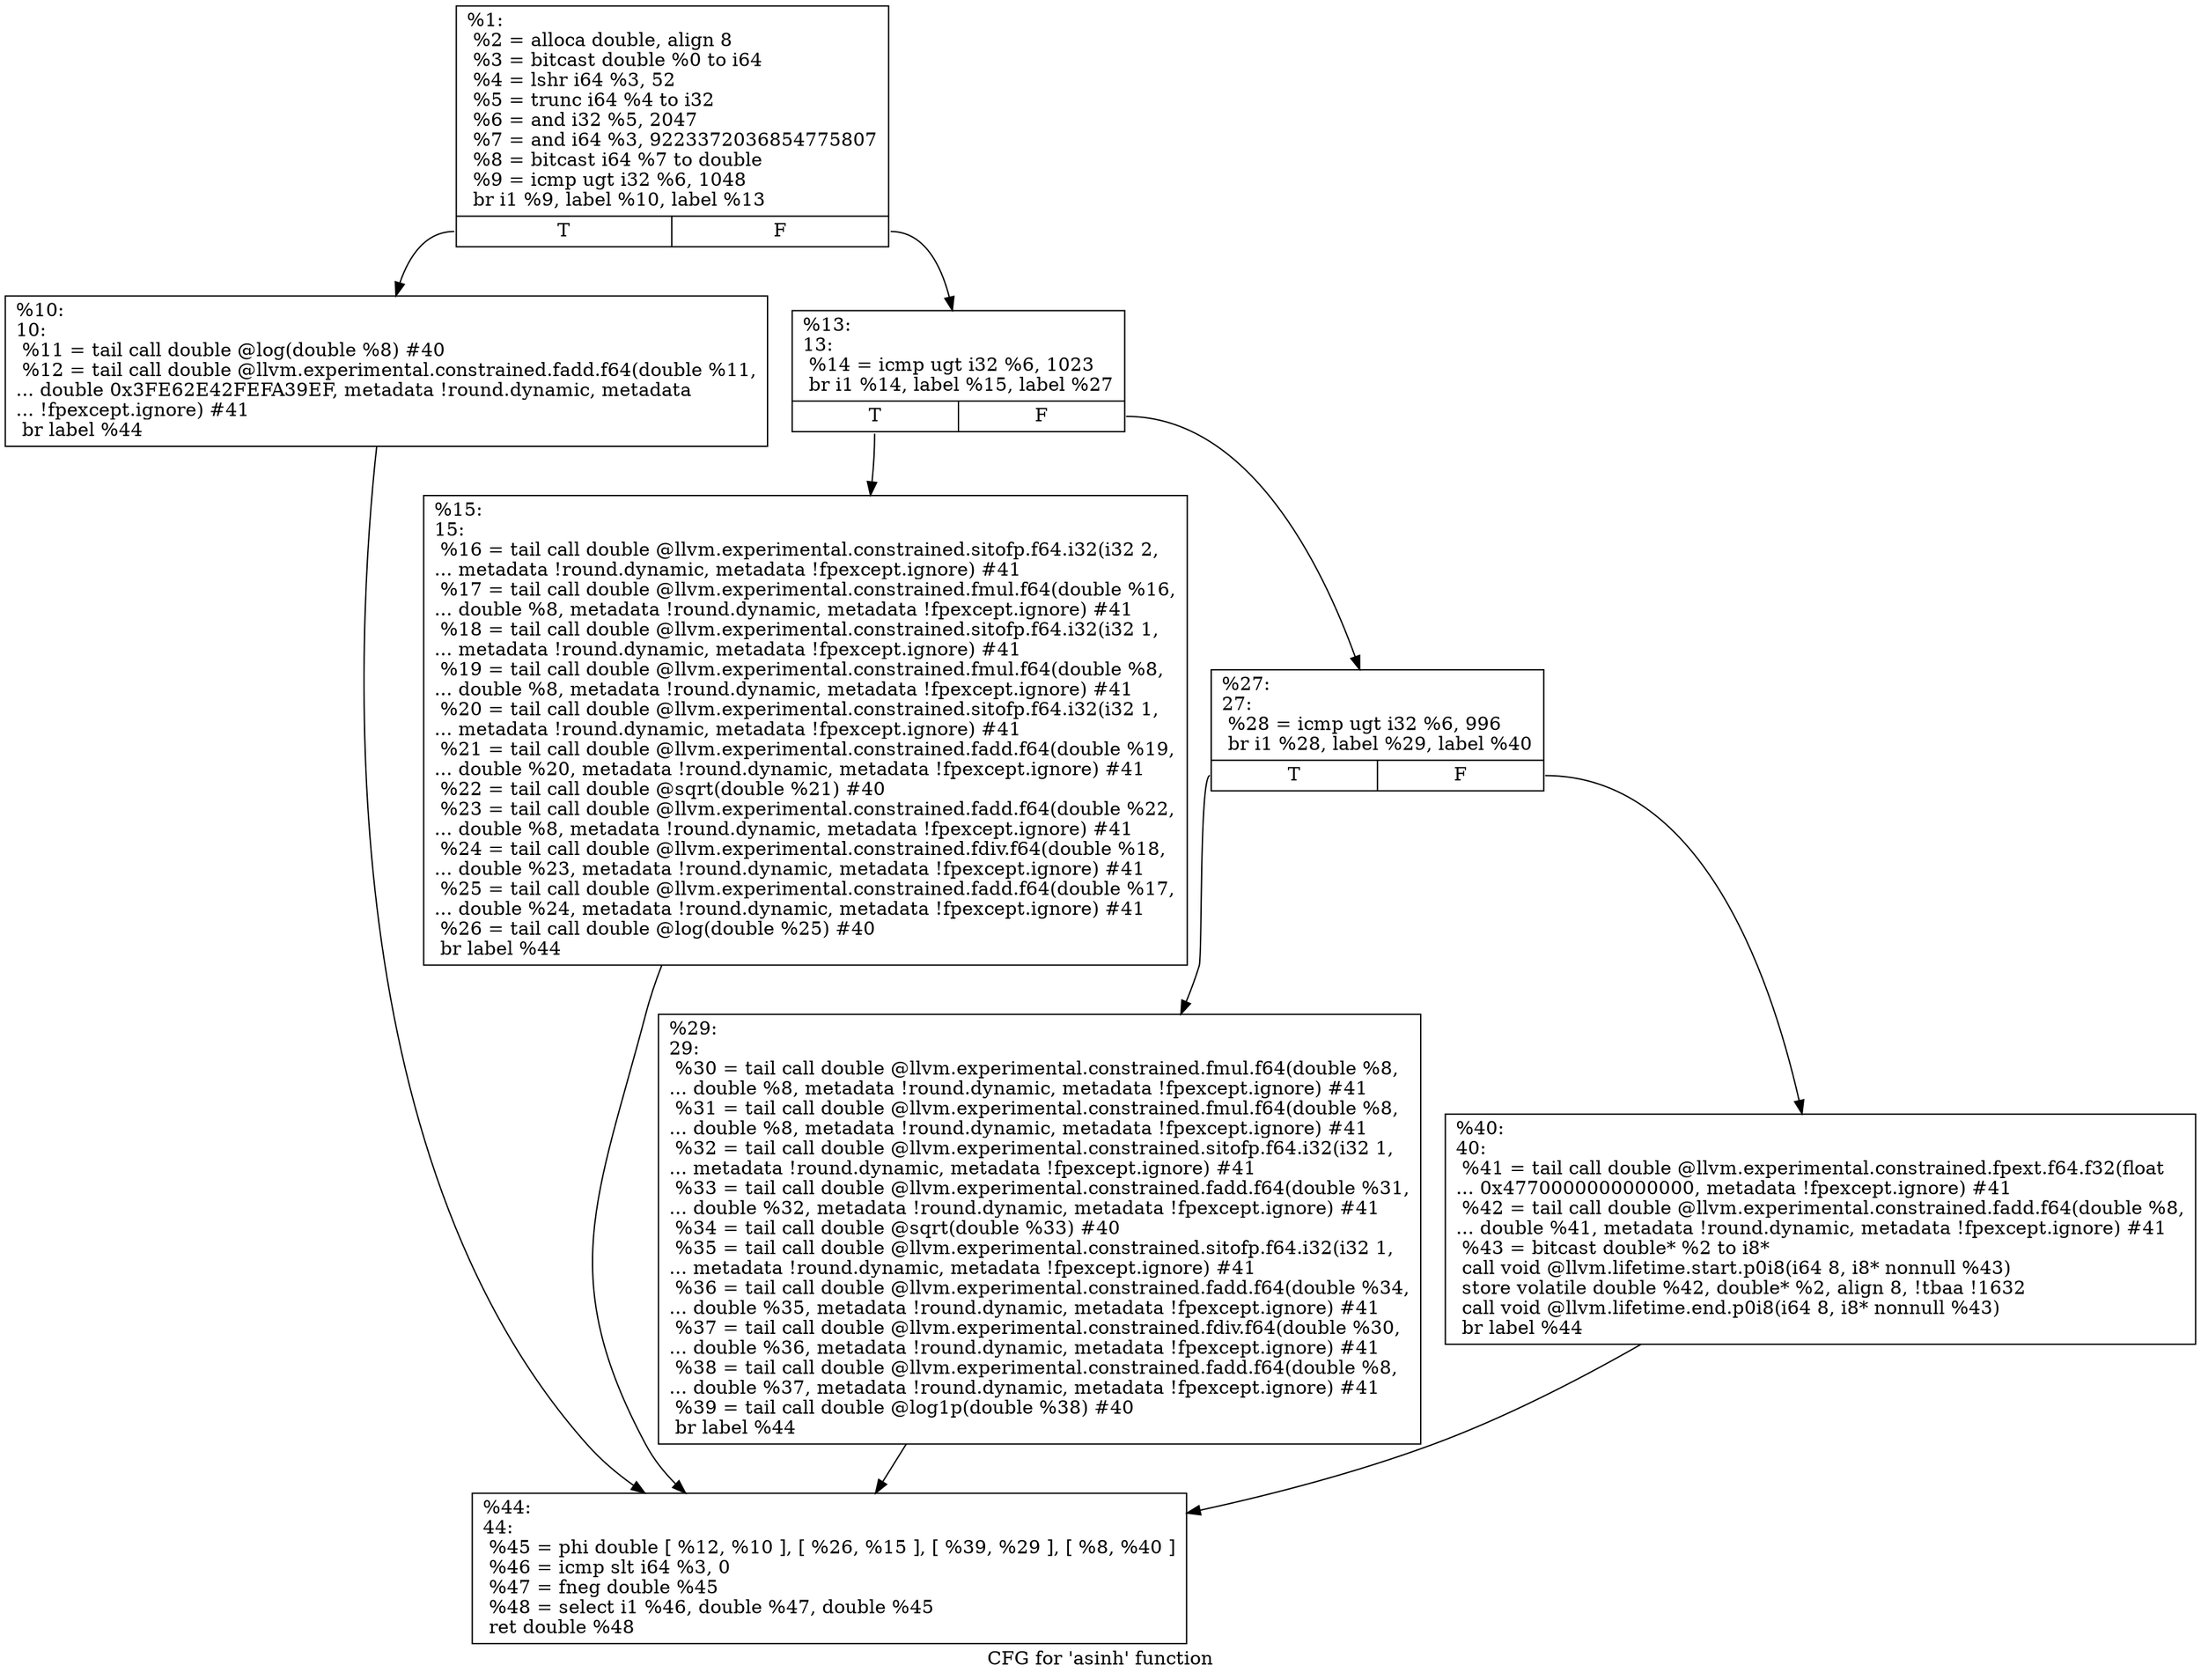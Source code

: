 digraph "CFG for 'asinh' function" {
	label="CFG for 'asinh' function";

	Node0x1d64110 [shape=record,label="{%1:\l  %2 = alloca double, align 8\l  %3 = bitcast double %0 to i64\l  %4 = lshr i64 %3, 52\l  %5 = trunc i64 %4 to i32\l  %6 = and i32 %5, 2047\l  %7 = and i64 %3, 9223372036854775807\l  %8 = bitcast i64 %7 to double\l  %9 = icmp ugt i32 %6, 1048\l  br i1 %9, label %10, label %13\l|{<s0>T|<s1>F}}"];
	Node0x1d64110:s0 -> Node0x1d64160;
	Node0x1d64110:s1 -> Node0x1d641b0;
	Node0x1d64160 [shape=record,label="{%10:\l10:                                               \l  %11 = tail call double @log(double %8) #40\l  %12 = tail call double @llvm.experimental.constrained.fadd.f64(double %11,\l... double 0x3FE62E42FEFA39EF, metadata !round.dynamic, metadata\l... !fpexcept.ignore) #41\l  br label %44\l}"];
	Node0x1d64160 -> Node0x1d64340;
	Node0x1d641b0 [shape=record,label="{%13:\l13:                                               \l  %14 = icmp ugt i32 %6, 1023\l  br i1 %14, label %15, label %27\l|{<s0>T|<s1>F}}"];
	Node0x1d641b0:s0 -> Node0x1d64200;
	Node0x1d641b0:s1 -> Node0x1d64250;
	Node0x1d64200 [shape=record,label="{%15:\l15:                                               \l  %16 = tail call double @llvm.experimental.constrained.sitofp.f64.i32(i32 2,\l... metadata !round.dynamic, metadata !fpexcept.ignore) #41\l  %17 = tail call double @llvm.experimental.constrained.fmul.f64(double %16,\l... double %8, metadata !round.dynamic, metadata !fpexcept.ignore) #41\l  %18 = tail call double @llvm.experimental.constrained.sitofp.f64.i32(i32 1,\l... metadata !round.dynamic, metadata !fpexcept.ignore) #41\l  %19 = tail call double @llvm.experimental.constrained.fmul.f64(double %8,\l... double %8, metadata !round.dynamic, metadata !fpexcept.ignore) #41\l  %20 = tail call double @llvm.experimental.constrained.sitofp.f64.i32(i32 1,\l... metadata !round.dynamic, metadata !fpexcept.ignore) #41\l  %21 = tail call double @llvm.experimental.constrained.fadd.f64(double %19,\l... double %20, metadata !round.dynamic, metadata !fpexcept.ignore) #41\l  %22 = tail call double @sqrt(double %21) #40\l  %23 = tail call double @llvm.experimental.constrained.fadd.f64(double %22,\l... double %8, metadata !round.dynamic, metadata !fpexcept.ignore) #41\l  %24 = tail call double @llvm.experimental.constrained.fdiv.f64(double %18,\l... double %23, metadata !round.dynamic, metadata !fpexcept.ignore) #41\l  %25 = tail call double @llvm.experimental.constrained.fadd.f64(double %17,\l... double %24, metadata !round.dynamic, metadata !fpexcept.ignore) #41\l  %26 = tail call double @log(double %25) #40\l  br label %44\l}"];
	Node0x1d64200 -> Node0x1d64340;
	Node0x1d64250 [shape=record,label="{%27:\l27:                                               \l  %28 = icmp ugt i32 %6, 996\l  br i1 %28, label %29, label %40\l|{<s0>T|<s1>F}}"];
	Node0x1d64250:s0 -> Node0x1d642a0;
	Node0x1d64250:s1 -> Node0x1d642f0;
	Node0x1d642a0 [shape=record,label="{%29:\l29:                                               \l  %30 = tail call double @llvm.experimental.constrained.fmul.f64(double %8,\l... double %8, metadata !round.dynamic, metadata !fpexcept.ignore) #41\l  %31 = tail call double @llvm.experimental.constrained.fmul.f64(double %8,\l... double %8, metadata !round.dynamic, metadata !fpexcept.ignore) #41\l  %32 = tail call double @llvm.experimental.constrained.sitofp.f64.i32(i32 1,\l... metadata !round.dynamic, metadata !fpexcept.ignore) #41\l  %33 = tail call double @llvm.experimental.constrained.fadd.f64(double %31,\l... double %32, metadata !round.dynamic, metadata !fpexcept.ignore) #41\l  %34 = tail call double @sqrt(double %33) #40\l  %35 = tail call double @llvm.experimental.constrained.sitofp.f64.i32(i32 1,\l... metadata !round.dynamic, metadata !fpexcept.ignore) #41\l  %36 = tail call double @llvm.experimental.constrained.fadd.f64(double %34,\l... double %35, metadata !round.dynamic, metadata !fpexcept.ignore) #41\l  %37 = tail call double @llvm.experimental.constrained.fdiv.f64(double %30,\l... double %36, metadata !round.dynamic, metadata !fpexcept.ignore) #41\l  %38 = tail call double @llvm.experimental.constrained.fadd.f64(double %8,\l... double %37, metadata !round.dynamic, metadata !fpexcept.ignore) #41\l  %39 = tail call double @log1p(double %38) #40\l  br label %44\l}"];
	Node0x1d642a0 -> Node0x1d64340;
	Node0x1d642f0 [shape=record,label="{%40:\l40:                                               \l  %41 = tail call double @llvm.experimental.constrained.fpext.f64.f32(float\l... 0x4770000000000000, metadata !fpexcept.ignore) #41\l  %42 = tail call double @llvm.experimental.constrained.fadd.f64(double %8,\l... double %41, metadata !round.dynamic, metadata !fpexcept.ignore) #41\l  %43 = bitcast double* %2 to i8*\l  call void @llvm.lifetime.start.p0i8(i64 8, i8* nonnull %43)\l  store volatile double %42, double* %2, align 8, !tbaa !1632\l  call void @llvm.lifetime.end.p0i8(i64 8, i8* nonnull %43)\l  br label %44\l}"];
	Node0x1d642f0 -> Node0x1d64340;
	Node0x1d64340 [shape=record,label="{%44:\l44:                                               \l  %45 = phi double [ %12, %10 ], [ %26, %15 ], [ %39, %29 ], [ %8, %40 ]\l  %46 = icmp slt i64 %3, 0\l  %47 = fneg double %45\l  %48 = select i1 %46, double %47, double %45\l  ret double %48\l}"];
}
